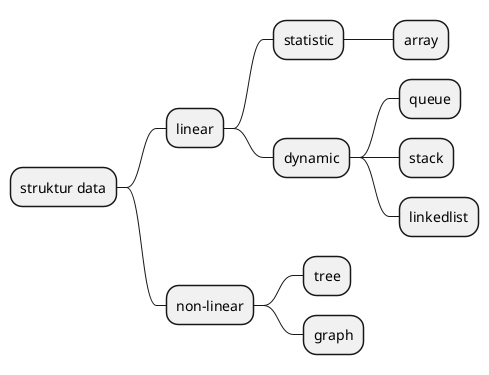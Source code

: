@startmindmap (struktur data)

* struktur data
** linear
*** statistic
**** array
*** dynamic
**** queue
**** stack
**** linkedlist
** non-linear
*** tree
*** graph

@endmindmap